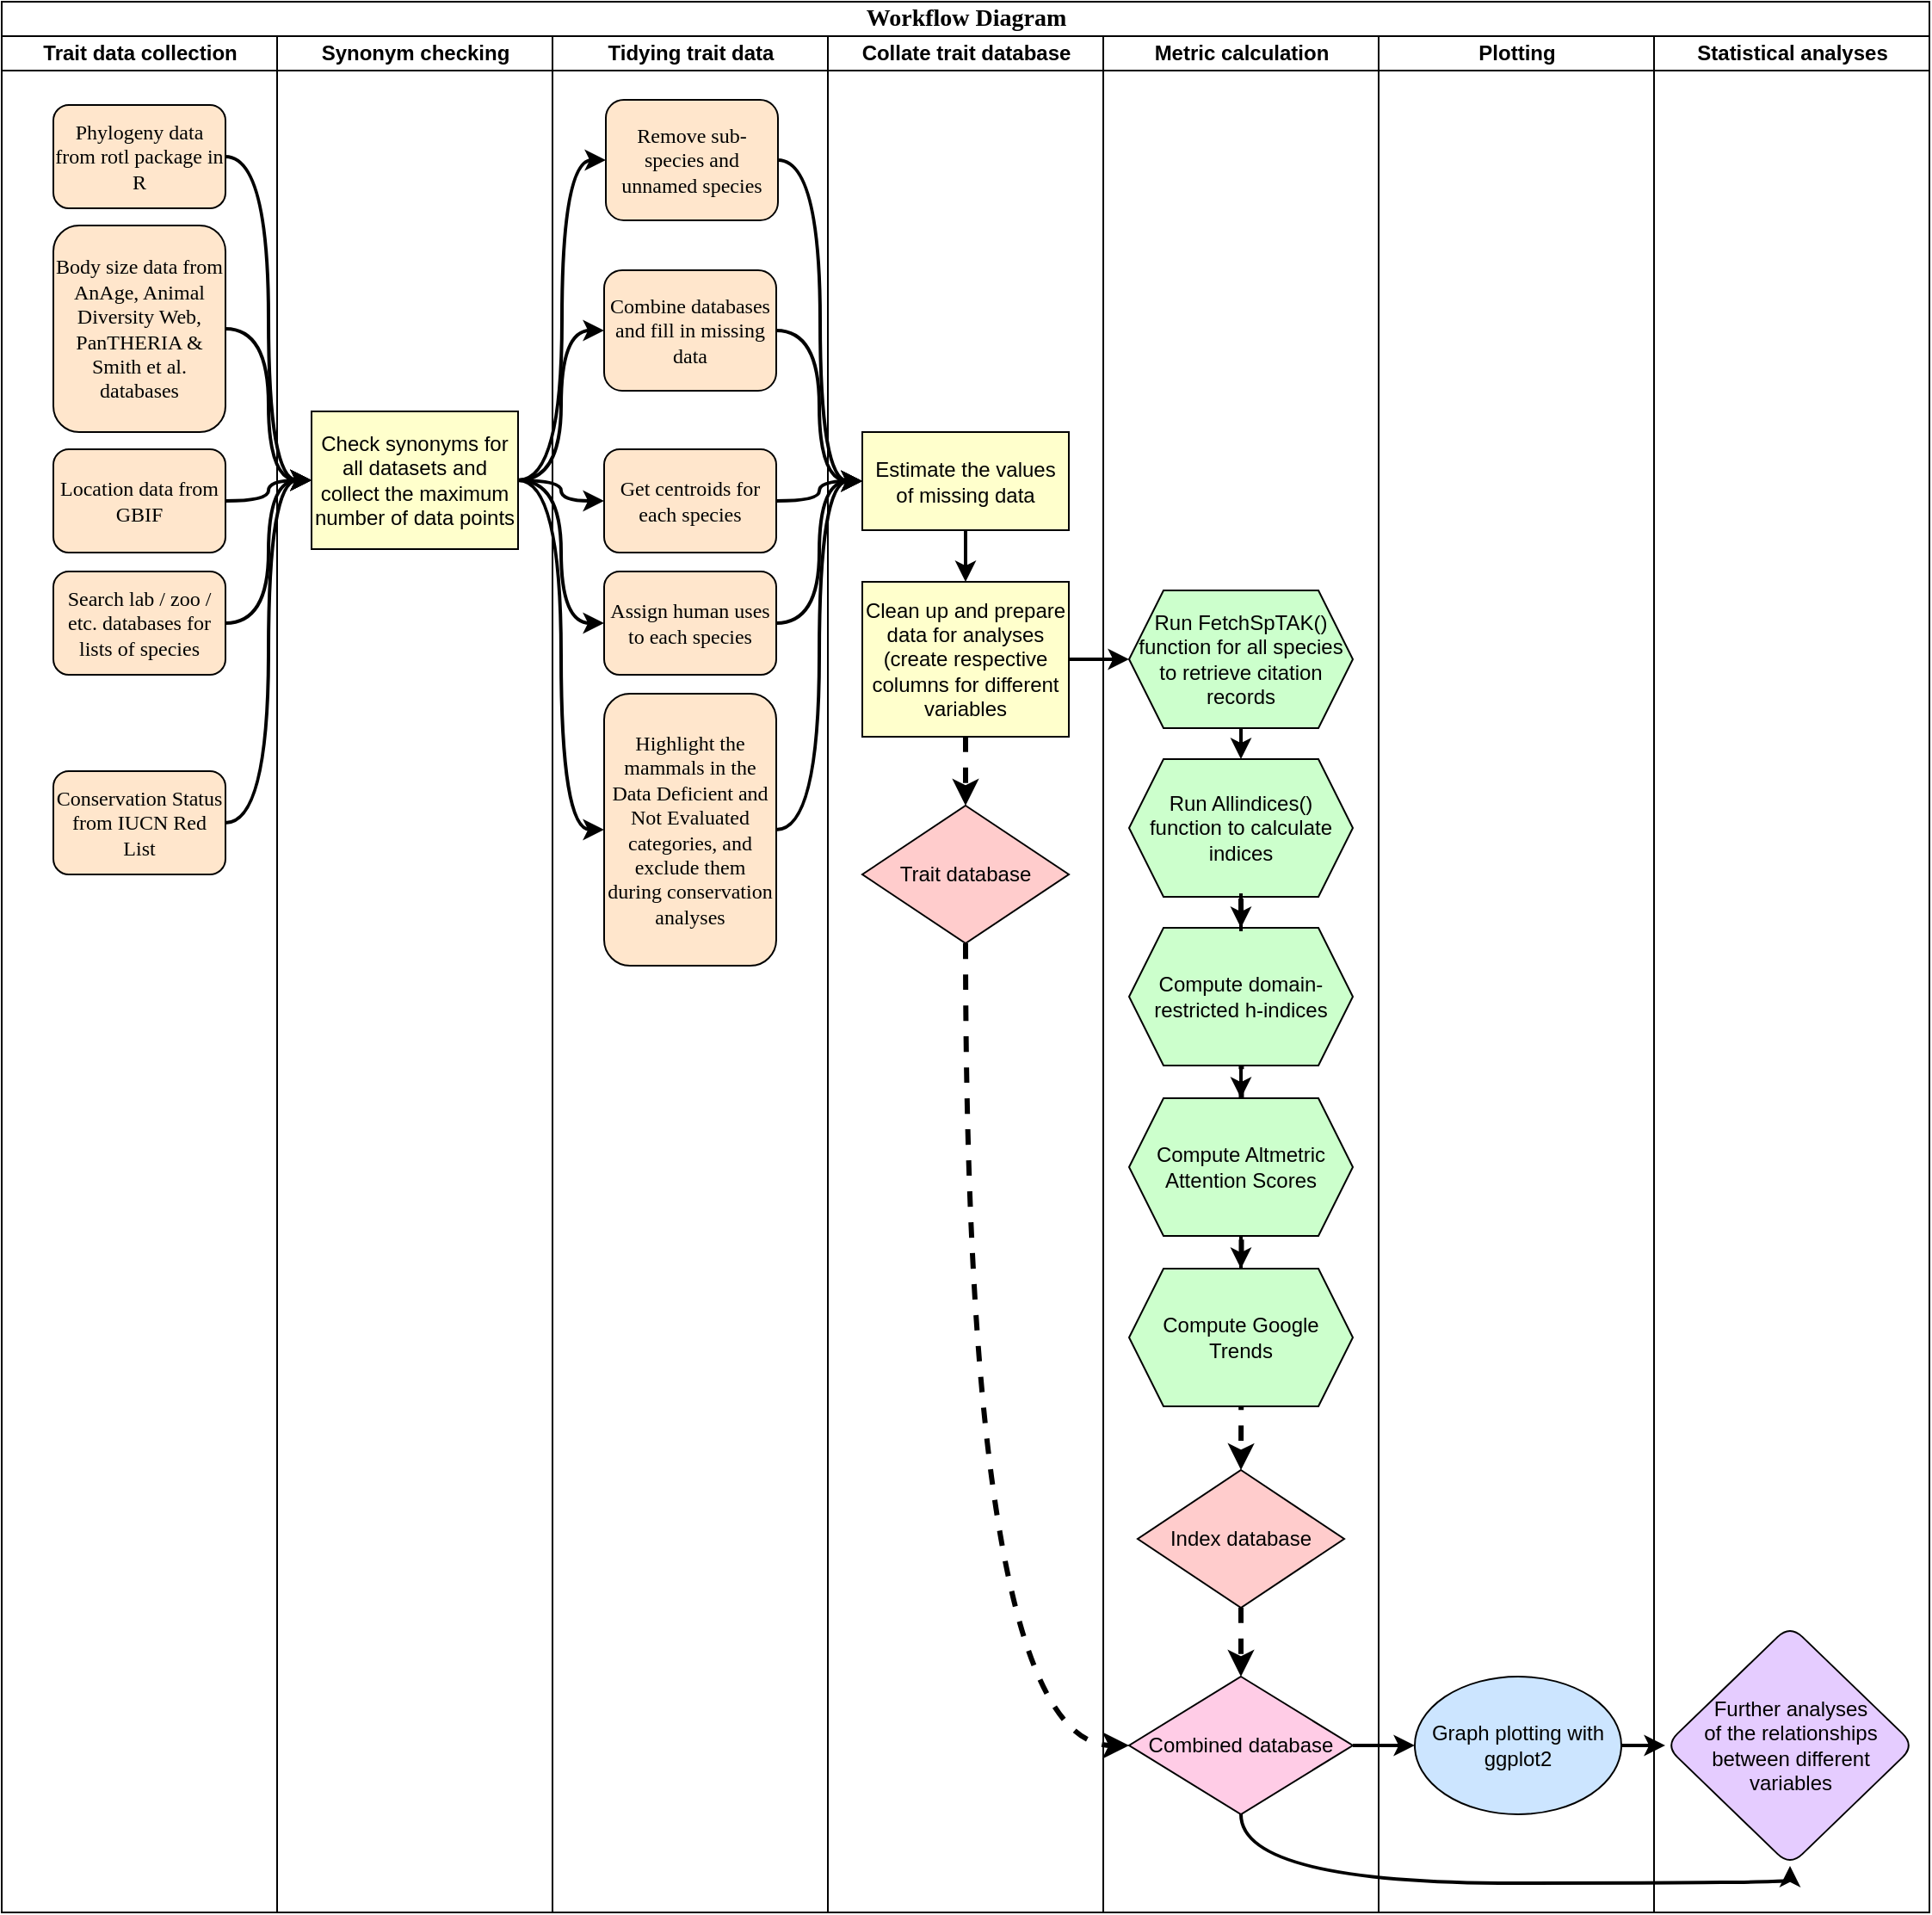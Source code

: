 <mxfile version="14.4.8" type="device" pages="2"><diagram name="Proposal" id="74e2e168-ea6b-b213-b513-2b3c1d86103e"><mxGraphModel dx="1038" dy="580" grid="1" gridSize="10" guides="1" tooltips="1" connect="1" arrows="1" fold="1" page="1" pageScale="1" pageWidth="1100" pageHeight="850" background="#ffffff" math="0" shadow="0"><root><mxCell id="0"/><mxCell id="1" parent="0"/><mxCell id="77e6c97f196da883-1" value="&lt;font style=&quot;font-size: 14px&quot;&gt;Workflow Diagram&lt;/font&gt;" style="swimlane;html=1;childLayout=stackLayout;startSize=20;rounded=0;shadow=0;labelBackgroundColor=none;strokeWidth=1;fontFamily=Verdana;fontSize=8;align=center;" parent="1" vertex="1"><mxGeometry x="70" y="40" width="1120" height="1110" as="geometry"><mxRectangle x="70" y="40" width="180" height="20" as="alternateBounds"/></mxGeometry></mxCell><mxCell id="77e6c97f196da883-2" value="Trait data collection" style="swimlane;html=1;startSize=20;" parent="77e6c97f196da883-1" vertex="1"><mxGeometry y="20" width="160" height="1090" as="geometry"/></mxCell><mxCell id="77e6c97f196da883-8" value="&lt;font style=&quot;font-size: 12px&quot;&gt;Phylogeny data from rotl package in R&lt;/font&gt;" style="rounded=1;whiteSpace=wrap;html=1;shadow=0;labelBackgroundColor=none;strokeWidth=1;fontFamily=Verdana;fontSize=8;align=center;fillColor=#FFE6CC;" parent="77e6c97f196da883-2" vertex="1"><mxGeometry x="30" y="40" width="100" height="60" as="geometry"/></mxCell><mxCell id="77e6c97f196da883-9" value="&lt;font style=&quot;font-size: 12px&quot;&gt;Body size data from AnAge, Animal Diversity Web, PanTHERIA &amp;amp; Smith et al. databases&lt;/font&gt;" style="rounded=1;whiteSpace=wrap;html=1;shadow=0;labelBackgroundColor=none;strokeWidth=1;fontFamily=Verdana;fontSize=8;align=center;fillColor=#FFE6CC;" parent="77e6c97f196da883-2" vertex="1"><mxGeometry x="30" y="110" width="100" height="120" as="geometry"/></mxCell><mxCell id="77e6c97f196da883-10" value="&lt;font style=&quot;font-size: 12px&quot;&gt;Location data from GBIF&lt;/font&gt;" style="rounded=1;whiteSpace=wrap;html=1;shadow=0;labelBackgroundColor=none;strokeWidth=1;fontFamily=Verdana;fontSize=8;align=center;fillColor=#FFE6CC;" parent="77e6c97f196da883-2" vertex="1"><mxGeometry x="30" y="240" width="100" height="60" as="geometry"/></mxCell><mxCell id="XKUxORRQM8vKHSbiPtRv-2" value="&lt;font style=&quot;font-size: 12px&quot;&gt;Search lab / zoo / etc. databases for lists of species&lt;/font&gt;" style="rounded=1;whiteSpace=wrap;html=1;shadow=0;labelBackgroundColor=none;strokeWidth=1;fontFamily=Verdana;fontSize=8;align=center;fillColor=#FFE6CC;" parent="77e6c97f196da883-2" vertex="1"><mxGeometry x="30" y="311" width="100" height="60" as="geometry"/></mxCell><mxCell id="zce8bWW3A0C7NBCEl_yC-1" value="&lt;span style=&quot;font-size: 12px&quot;&gt;Conservation Status from IUCN Red List&lt;/span&gt;" style="rounded=1;whiteSpace=wrap;html=1;shadow=0;labelBackgroundColor=none;strokeWidth=1;fontFamily=Verdana;fontSize=8;align=center;fillColor=#FFE6CC;" parent="77e6c97f196da883-2" vertex="1"><mxGeometry x="30" y="427" width="100" height="60" as="geometry"/></mxCell><mxCell id="lmaGeAKRNaaqFspGX6gg-12" value="" style="edgeStyle=orthogonalEdgeStyle;rounded=0;orthogonalLoop=1;jettySize=auto;html=1;strokeWidth=2;entryX=0;entryY=0.5;entryDx=0;entryDy=0;curved=1;" parent="77e6c97f196da883-1" source="77e6c97f196da883-8" target="XKUxORRQM8vKHSbiPtRv-25" edge="1"><mxGeometry relative="1" as="geometry"><mxPoint x="210" y="90" as="targetPoint"/></mxGeometry></mxCell><mxCell id="lmaGeAKRNaaqFspGX6gg-14" value="" style="edgeStyle=orthogonalEdgeStyle;curved=1;rounded=0;orthogonalLoop=1;jettySize=auto;html=1;strokeWidth=2;entryX=0;entryY=0.5;entryDx=0;entryDy=0;" parent="77e6c97f196da883-1" source="77e6c97f196da883-9" target="XKUxORRQM8vKHSbiPtRv-25" edge="1"><mxGeometry relative="1" as="geometry"><mxPoint x="210" y="190" as="targetPoint"/></mxGeometry></mxCell><mxCell id="77e6c97f196da883-3" value="Synonym checking" style="swimlane;html=1;startSize=20;" parent="77e6c97f196da883-1" vertex="1"><mxGeometry x="160" y="20" width="160" height="1090" as="geometry"/></mxCell><mxCell id="XKUxORRQM8vKHSbiPtRv-25" value="Check synonyms for all datasets and collect the maximum number of data points" style="rounded=0;whiteSpace=wrap;html=1;fillColor=#FFFFCC;" parent="77e6c97f196da883-3" vertex="1"><mxGeometry x="20" y="218" width="120" height="80" as="geometry"/></mxCell><mxCell id="lmaGeAKRNaaqFspGX6gg-16" value="" style="edgeStyle=orthogonalEdgeStyle;curved=1;rounded=0;orthogonalLoop=1;jettySize=auto;html=1;strokeWidth=2;entryX=0;entryY=0.5;entryDx=0;entryDy=0;" parent="77e6c97f196da883-1" source="77e6c97f196da883-10" target="XKUxORRQM8vKHSbiPtRv-25" edge="1"><mxGeometry relative="1" as="geometry"><mxPoint x="210" y="290" as="targetPoint"/></mxGeometry></mxCell><mxCell id="lmaGeAKRNaaqFspGX6gg-18" value="" style="edgeStyle=orthogonalEdgeStyle;curved=1;rounded=0;orthogonalLoop=1;jettySize=auto;html=1;strokeWidth=2;entryX=0;entryY=0.5;entryDx=0;entryDy=0;" parent="77e6c97f196da883-1" source="XKUxORRQM8vKHSbiPtRv-2" target="XKUxORRQM8vKHSbiPtRv-25" edge="1"><mxGeometry relative="1" as="geometry"><mxPoint x="210" y="361" as="targetPoint"/></mxGeometry></mxCell><mxCell id="zce8bWW3A0C7NBCEl_yC-3" value="" style="edgeStyle=orthogonalEdgeStyle;rounded=0;orthogonalLoop=1;jettySize=auto;html=1;curved=1;strokeWidth=2;entryX=0;entryY=0.5;entryDx=0;entryDy=0;" parent="77e6c97f196da883-1" source="zce8bWW3A0C7NBCEl_yC-1" target="XKUxORRQM8vKHSbiPtRv-25" edge="1"><mxGeometry relative="1" as="geometry"><mxPoint x="210" y="433" as="targetPoint"/></mxGeometry></mxCell><mxCell id="77e6c97f196da883-7" value="Statistical analyses" style="swimlane;html=1;startSize=20;" parent="1" vertex="1"><mxGeometry x="1030" y="60" width="160" height="1090" as="geometry"/></mxCell><mxCell id="XKUxORRQM8vKHSbiPtRv-65" value="&lt;span&gt;Further analyses&lt;/span&gt;&lt;br&gt;&lt;span&gt;of the relationships&lt;/span&gt;&lt;br&gt;&lt;span&gt;between different variables&lt;/span&gt;" style="rhombus;whiteSpace=wrap;html=1;fillColor=#E5CCFF;rounded=1;" parent="77e6c97f196da883-7" vertex="1"><mxGeometry x="6.5" y="923" width="145" height="140" as="geometry"/></mxCell><mxCell id="77e6c97f196da883-6" value="Plotting" style="swimlane;html=1;startSize=20;" parent="1" vertex="1"><mxGeometry x="870" y="60" width="160" height="1090" as="geometry"/></mxCell><mxCell id="XKUxORRQM8vKHSbiPtRv-56" value="Graph plotting with ggplot2" style="ellipse;whiteSpace=wrap;html=1;fillColor=#CCE5FF;" parent="77e6c97f196da883-6" vertex="1"><mxGeometry x="21" y="953" width="120" height="80" as="geometry"/></mxCell><mxCell id="77e6c97f196da883-5" value="Metric calculation" style="swimlane;html=1;startSize=20;" parent="1" vertex="1"><mxGeometry x="710" y="60" width="160" height="1090" as="geometry"/></mxCell><mxCell id="XKUxORRQM8vKHSbiPtRv-49" value="" style="edgeStyle=orthogonalEdgeStyle;curved=1;rounded=0;orthogonalLoop=1;jettySize=auto;html=1;strokeWidth=2;" parent="77e6c97f196da883-5" source="XKUxORRQM8vKHSbiPtRv-44" target="XKUxORRQM8vKHSbiPtRv-48" edge="1"><mxGeometry relative="1" as="geometry"/></mxCell><mxCell id="XKUxORRQM8vKHSbiPtRv-51" value="" style="edgeStyle=orthogonalEdgeStyle;curved=1;rounded=0;orthogonalLoop=1;jettySize=auto;html=1;entryX=0.5;entryY=0;entryDx=0;entryDy=0;labelBorderColor=none;dashed=1;strokeWidth=3;" parent="77e6c97f196da883-5" target="XKUxORRQM8vKHSbiPtRv-50" edge="1"><mxGeometry relative="1" as="geometry"><mxPoint x="80" y="501" as="sourcePoint"/><mxPoint x="-310" y="521" as="targetPoint"/></mxGeometry></mxCell><mxCell id="XKUxORRQM8vKHSbiPtRv-44" value="Run FetchSpTAK()&lt;br&gt;function for all species to retrieve citation&lt;br&gt;records" style="shape=hexagon;perimeter=hexagonPerimeter2;whiteSpace=wrap;html=1;fixedSize=1;rounded=0;fillColor=#CCFFCC;sketch=0;shadow=0;" parent="77e6c97f196da883-5" vertex="1"><mxGeometry x="15" y="322" width="130" height="80" as="geometry"/></mxCell><mxCell id="XKUxORRQM8vKHSbiPtRv-48" value="Run Allindices() function to calculate indices" style="shape=hexagon;perimeter=hexagonPerimeter2;whiteSpace=wrap;html=1;fixedSize=1;rounded=0;fillColor=#CCFFCC;" parent="77e6c97f196da883-5" vertex="1"><mxGeometry x="15" y="420" width="130" height="80" as="geometry"/></mxCell><mxCell id="XKUxORRQM8vKHSbiPtRv-53" value="" style="edgeStyle=orthogonalEdgeStyle;curved=1;rounded=0;orthogonalLoop=1;jettySize=auto;html=1;strokeWidth=3;dashed=1;" parent="77e6c97f196da883-5" source="XKUxORRQM8vKHSbiPtRv-50" target="XKUxORRQM8vKHSbiPtRv-52" edge="1"><mxGeometry relative="1" as="geometry"/></mxCell><mxCell id="XKUxORRQM8vKHSbiPtRv-52" value="Combined database" style="rhombus;whiteSpace=wrap;html=1;fillColor=#FFCCE6;" parent="77e6c97f196da883-5" vertex="1"><mxGeometry x="15" y="953" width="130" height="80" as="geometry"/></mxCell><mxCell id="XKUxORRQM8vKHSbiPtRv-50" value="Index database" style="rhombus;whiteSpace=wrap;html=1;fillColor=#FFCCCC;" parent="77e6c97f196da883-5" vertex="1"><mxGeometry x="20" y="833" width="120" height="80" as="geometry"/></mxCell><mxCell id="77e6c97f196da883-4" value="Collate trait database" style="swimlane;html=1;startSize=20;horizontal=1;" parent="1" vertex="1"><mxGeometry x="550" y="60" width="160" height="1090" as="geometry"/></mxCell><mxCell id="XKUxORRQM8vKHSbiPtRv-26" value="Estimate the values of missing data" style="rounded=0;whiteSpace=wrap;html=1;fillColor=#FFFFCC;" parent="77e6c97f196da883-4" vertex="1"><mxGeometry x="20" y="230" width="120" height="57" as="geometry"/></mxCell><mxCell id="XKUxORRQM8vKHSbiPtRv-27" value="Clean up and prepare data for analyses (create respective columns for different variables" style="rounded=0;whiteSpace=wrap;html=1;fillColor=#FFFFCC;" parent="77e6c97f196da883-4" vertex="1"><mxGeometry x="20" y="317" width="120" height="90" as="geometry"/></mxCell><mxCell id="XKUxORRQM8vKHSbiPtRv-40" value="" style="edgeStyle=orthogonalEdgeStyle;curved=1;rounded=0;orthogonalLoop=1;jettySize=auto;html=1;entryX=0.5;entryY=0;entryDx=0;entryDy=0;strokeWidth=2;" parent="77e6c97f196da883-4" source="XKUxORRQM8vKHSbiPtRv-26" target="XKUxORRQM8vKHSbiPtRv-27" edge="1"><mxGeometry relative="1" as="geometry"><mxPoint x="80" y="377" as="targetPoint"/></mxGeometry></mxCell><mxCell id="XKUxORRQM8vKHSbiPtRv-42" value="" style="edgeStyle=orthogonalEdgeStyle;curved=1;rounded=0;orthogonalLoop=1;jettySize=auto;html=1;entryX=0.5;entryY=0;entryDx=0;entryDy=0;labelBorderColor=none;dashed=1;strokeWidth=3;" parent="77e6c97f196da883-4" source="XKUxORRQM8vKHSbiPtRv-27" target="XKUxORRQM8vKHSbiPtRv-24" edge="1"><mxGeometry relative="1" as="geometry"><mxPoint x="80" y="487" as="targetPoint"/></mxGeometry></mxCell><mxCell id="XKUxORRQM8vKHSbiPtRv-24" value="Trait database" style="rhombus;whiteSpace=wrap;html=1;fillColor=#FFCCCC;" parent="77e6c97f196da883-4" vertex="1"><mxGeometry x="20" y="447" width="120" height="80" as="geometry"/></mxCell><mxCell id="lmaGeAKRNaaqFspGX6gg-1" value="Tidying trait data" style="swimlane;html=1;startSize=20;" parent="1" vertex="1"><mxGeometry x="390" y="60" width="160" height="1090" as="geometry"/></mxCell><mxCell id="XKUxORRQM8vKHSbiPtRv-66" value="" style="edgeStyle=orthogonalEdgeStyle;curved=1;rounded=0;orthogonalLoop=1;jettySize=auto;html=1;strokeWidth=2;entryX=0;entryY=0.5;entryDx=0;entryDy=0;" parent="1" source="XKUxORRQM8vKHSbiPtRv-56" target="XKUxORRQM8vKHSbiPtRv-65" edge="1"><mxGeometry relative="1" as="geometry"><mxPoint x="933" y="1223" as="targetPoint"/></mxGeometry></mxCell><mxCell id="XKUxORRQM8vKHSbiPtRv-68" value="" style="edgeStyle=orthogonalEdgeStyle;curved=1;rounded=0;orthogonalLoop=1;jettySize=auto;html=1;strokeWidth=2;entryX=0.5;entryY=1;entryDx=0;entryDy=0;exitX=0.5;exitY=1;exitDx=0;exitDy=0;" parent="1" source="XKUxORRQM8vKHSbiPtRv-52" target="XKUxORRQM8vKHSbiPtRv-65" edge="1"><mxGeometry relative="1" as="geometry"><mxPoint x="940" y="1213" as="targetPoint"/><Array as="points"><mxPoint x="790" y="1133"/><mxPoint x="1109" y="1133"/></Array></mxGeometry></mxCell><mxCell id="XKUxORRQM8vKHSbiPtRv-57" value="" style="edgeStyle=orthogonalEdgeStyle;curved=1;rounded=0;orthogonalLoop=1;jettySize=auto;html=1;strokeWidth=2;" parent="1" source="XKUxORRQM8vKHSbiPtRv-52" target="XKUxORRQM8vKHSbiPtRv-56" edge="1"><mxGeometry relative="1" as="geometry"/></mxCell><mxCell id="XKUxORRQM8vKHSbiPtRv-45" value="" style="edgeStyle=orthogonalEdgeStyle;curved=1;rounded=0;orthogonalLoop=1;jettySize=auto;html=1;strokeWidth=2;" parent="1" source="XKUxORRQM8vKHSbiPtRv-27" target="XKUxORRQM8vKHSbiPtRv-44" edge="1"><mxGeometry relative="1" as="geometry"/></mxCell><mxCell id="XKUxORRQM8vKHSbiPtRv-55" value="" style="edgeStyle=orthogonalEdgeStyle;curved=1;rounded=0;orthogonalLoop=1;jettySize=auto;html=1;dashed=1;strokeWidth=3;entryX=0;entryY=0.5;entryDx=0;entryDy=0;exitX=0.5;exitY=1;exitDx=0;exitDy=0;" parent="1" source="XKUxORRQM8vKHSbiPtRv-24" target="XKUxORRQM8vKHSbiPtRv-52" edge="1"><mxGeometry relative="1" as="geometry"><mxPoint x="470" y="781" as="targetPoint"/><Array as="points"><mxPoint x="630" y="1053"/></Array></mxGeometry></mxCell><mxCell id="lmaGeAKRNaaqFspGX6gg-25" value="" style="edgeStyle=orthogonalEdgeStyle;curved=1;rounded=0;orthogonalLoop=1;jettySize=auto;html=1;strokeWidth=2;entryX=0;entryY=0.5;entryDx=0;entryDy=0;" parent="1" source="lmaGeAKRNaaqFspGX6gg-7" target="XKUxORRQM8vKHSbiPtRv-26" edge="1"><mxGeometry relative="1" as="geometry"><mxPoint x="601" y="132" as="targetPoint"/></mxGeometry></mxCell><mxCell id="lmaGeAKRNaaqFspGX6gg-7" value="&lt;font style=&quot;font-size: 12px&quot;&gt;Remove sub-species and unnamed species&lt;/font&gt;" style="rounded=1;whiteSpace=wrap;html=1;shadow=0;labelBackgroundColor=none;strokeWidth=1;fontFamily=Verdana;fontSize=8;align=center;fillColor=#FFE6CC;" parent="1" vertex="1"><mxGeometry x="421" y="97" width="100" height="70" as="geometry"/></mxCell><mxCell id="lmaGeAKRNaaqFspGX6gg-29" value="" style="edgeStyle=orthogonalEdgeStyle;curved=1;rounded=0;orthogonalLoop=1;jettySize=auto;html=1;strokeWidth=2;entryX=0;entryY=0.5;entryDx=0;entryDy=0;" parent="1" source="lmaGeAKRNaaqFspGX6gg-8" target="XKUxORRQM8vKHSbiPtRv-26" edge="1"><mxGeometry relative="1" as="geometry"><mxPoint x="600" y="330" as="targetPoint"/></mxGeometry></mxCell><mxCell id="lmaGeAKRNaaqFspGX6gg-8" value="&lt;font style=&quot;font-size: 12px&quot;&gt;Get centroids for each species&lt;/font&gt;" style="rounded=1;whiteSpace=wrap;html=1;shadow=0;labelBackgroundColor=none;strokeWidth=1;fontFamily=Verdana;fontSize=8;align=center;fillColor=#FFE6CC;" parent="1" vertex="1"><mxGeometry x="420" y="300" width="100" height="60" as="geometry"/></mxCell><mxCell id="lmaGeAKRNaaqFspGX6gg-31" value="" style="edgeStyle=orthogonalEdgeStyle;curved=1;rounded=0;orthogonalLoop=1;jettySize=auto;html=1;strokeWidth=2;entryX=0;entryY=0.5;entryDx=0;entryDy=0;" parent="1" source="lmaGeAKRNaaqFspGX6gg-9" target="XKUxORRQM8vKHSbiPtRv-26" edge="1"><mxGeometry relative="1" as="geometry"><mxPoint x="600" y="401" as="targetPoint"/></mxGeometry></mxCell><mxCell id="lmaGeAKRNaaqFspGX6gg-9" value="&lt;span style=&quot;font-size: 12px&quot;&gt;Assign human uses to each species&lt;/span&gt;" style="rounded=1;whiteSpace=wrap;html=1;shadow=0;labelBackgroundColor=none;strokeWidth=1;fontFamily=Verdana;fontSize=8;align=center;fillColor=#FFE6CC;" parent="1" vertex="1"><mxGeometry x="420" y="371" width="100" height="60" as="geometry"/></mxCell><mxCell id="lmaGeAKRNaaqFspGX6gg-27" value="" style="edgeStyle=orthogonalEdgeStyle;curved=1;rounded=0;orthogonalLoop=1;jettySize=auto;html=1;strokeWidth=2;entryX=0;entryY=0.5;entryDx=0;entryDy=0;" parent="1" source="lmaGeAKRNaaqFspGX6gg-10" target="XKUxORRQM8vKHSbiPtRv-26" edge="1"><mxGeometry relative="1" as="geometry"><mxPoint x="600" y="231" as="targetPoint"/></mxGeometry></mxCell><mxCell id="lmaGeAKRNaaqFspGX6gg-10" value="&lt;font style=&quot;font-size: 12px&quot;&gt;Combine databases and fill in missing data&lt;/font&gt;" style="rounded=1;whiteSpace=wrap;html=1;shadow=0;labelBackgroundColor=none;strokeWidth=1;fontFamily=Verdana;fontSize=8;align=center;fillColor=#FFE6CC;" parent="1" vertex="1"><mxGeometry x="420" y="196" width="100" height="70" as="geometry"/></mxCell><mxCell id="lmaGeAKRNaaqFspGX6gg-19" value="" style="edgeStyle=orthogonalEdgeStyle;curved=1;rounded=0;orthogonalLoop=1;jettySize=auto;html=1;strokeWidth=2;entryX=0;entryY=0.5;entryDx=0;entryDy=0;" parent="1" source="XKUxORRQM8vKHSbiPtRv-25" target="lmaGeAKRNaaqFspGX6gg-10" edge="1"><mxGeometry relative="1" as="geometry"/></mxCell><mxCell id="lmaGeAKRNaaqFspGX6gg-20" value="" style="edgeStyle=orthogonalEdgeStyle;curved=1;rounded=0;orthogonalLoop=1;jettySize=auto;html=1;strokeWidth=2;entryX=0;entryY=0.5;entryDx=0;entryDy=0;" parent="1" source="XKUxORRQM8vKHSbiPtRv-25" target="lmaGeAKRNaaqFspGX6gg-7" edge="1"><mxGeometry relative="1" as="geometry"/></mxCell><mxCell id="lmaGeAKRNaaqFspGX6gg-21" value="" style="edgeStyle=orthogonalEdgeStyle;curved=1;rounded=0;orthogonalLoop=1;jettySize=auto;html=1;strokeWidth=2;entryX=0;entryY=0.5;entryDx=0;entryDy=0;" parent="1" source="XKUxORRQM8vKHSbiPtRv-25" target="lmaGeAKRNaaqFspGX6gg-9" edge="1"><mxGeometry relative="1" as="geometry"/></mxCell><mxCell id="lmaGeAKRNaaqFspGX6gg-22" value="" style="edgeStyle=orthogonalEdgeStyle;curved=1;rounded=0;orthogonalLoop=1;jettySize=auto;html=1;strokeWidth=2;entryX=0;entryY=0.5;entryDx=0;entryDy=0;exitX=1;exitY=0.5;exitDx=0;exitDy=0;" parent="1" source="XKUxORRQM8vKHSbiPtRv-25" target="lmaGeAKRNaaqFspGX6gg-8" edge="1"><mxGeometry relative="1" as="geometry"><mxPoint x="380" y="270" as="sourcePoint"/><mxPoint x="430" y="411" as="targetPoint"/></mxGeometry></mxCell><mxCell id="zce8bWW3A0C7NBCEl_yC-7" value="" style="edgeStyle=orthogonalEdgeStyle;curved=1;rounded=0;orthogonalLoop=1;jettySize=auto;html=1;strokeWidth=2;entryX=0;entryY=0.5;entryDx=0;entryDy=0;" parent="1" source="zce8bWW3A0C7NBCEl_yC-4" target="XKUxORRQM8vKHSbiPtRv-26" edge="1"><mxGeometry relative="1" as="geometry"><mxPoint x="600" y="472" as="targetPoint"/></mxGeometry></mxCell><mxCell id="zce8bWW3A0C7NBCEl_yC-4" value="&lt;span style=&quot;font-size: 12px&quot;&gt;Highlight the mammals in the Data Deficient and Not Evaluated categories, and exclude them during conservation analyses&lt;/span&gt;" style="rounded=1;whiteSpace=wrap;html=1;shadow=0;labelBackgroundColor=none;strokeWidth=1;fontFamily=Verdana;fontSize=8;align=center;fillColor=#FFE6CC;" parent="1" vertex="1"><mxGeometry x="420" y="442" width="100" height="158" as="geometry"/></mxCell><mxCell id="zce8bWW3A0C7NBCEl_yC-5" value="" style="edgeStyle=orthogonalEdgeStyle;curved=1;rounded=0;orthogonalLoop=1;jettySize=auto;html=1;strokeWidth=2;entryX=0;entryY=0.5;entryDx=0;entryDy=0;" parent="1" source="XKUxORRQM8vKHSbiPtRv-25" target="zce8bWW3A0C7NBCEl_yC-4" edge="1"><mxGeometry relative="1" as="geometry"/></mxCell><mxCell id="VcMWlWVLaqQxSKSu1jCL-4" value="" style="edgeStyle=orthogonalEdgeStyle;rounded=0;orthogonalLoop=1;jettySize=auto;html=1;strokeWidth=2;" parent="1" source="VcMWlWVLaqQxSKSu1jCL-1" target="VcMWlWVLaqQxSKSu1jCL-3" edge="1"><mxGeometry relative="1" as="geometry"/></mxCell><mxCell id="VcMWlWVLaqQxSKSu1jCL-1" value="Compute domain-restricted h-indices" style="shape=hexagon;perimeter=hexagonPerimeter2;whiteSpace=wrap;html=1;fixedSize=1;rounded=0;fillColor=#CCFFCC;" parent="1" vertex="1"><mxGeometry x="725" y="578" width="130" height="80" as="geometry"/></mxCell><mxCell id="VcMWlWVLaqQxSKSu1jCL-2" value="" style="edgeStyle=orthogonalEdgeStyle;rounded=0;orthogonalLoop=1;jettySize=auto;html=1;strokeWidth=2;" parent="1" source="XKUxORRQM8vKHSbiPtRv-48" target="VcMWlWVLaqQxSKSu1jCL-1" edge="1"><mxGeometry relative="1" as="geometry"/></mxCell><mxCell id="VcMWlWVLaqQxSKSu1jCL-6" value="" style="edgeStyle=orthogonalEdgeStyle;rounded=0;orthogonalLoop=1;jettySize=auto;html=1;strokeWidth=2;" parent="1" source="VcMWlWVLaqQxSKSu1jCL-3" target="VcMWlWVLaqQxSKSu1jCL-5" edge="1"><mxGeometry relative="1" as="geometry"/></mxCell><mxCell id="VcMWlWVLaqQxSKSu1jCL-3" value="Compute Altmetric Attention Scores" style="shape=hexagon;perimeter=hexagonPerimeter2;whiteSpace=wrap;html=1;fixedSize=1;rounded=0;fillColor=#CCFFCC;" parent="1" vertex="1"><mxGeometry x="725" y="677" width="130" height="80" as="geometry"/></mxCell><mxCell id="VcMWlWVLaqQxSKSu1jCL-5" value="Compute Google Trends" style="shape=hexagon;perimeter=hexagonPerimeter2;whiteSpace=wrap;html=1;fixedSize=1;rounded=0;fillColor=#CCFFCC;" parent="1" vertex="1"><mxGeometry x="725" y="776" width="130" height="80" as="geometry"/></mxCell></root></mxGraphModel></diagram><diagram id="BoZHCtVXp0qFbwM_2r1j" name="Thesis"><mxGraphModel dx="1038" dy="580" grid="1" gridSize="10" guides="1" tooltips="1" connect="1" arrows="1" fold="1" page="1" pageScale="1" pageWidth="850" pageHeight="1100" math="0" shadow="0"><root><mxCell id="vO-Z834Xl4-3otmvAj2U-0"/><mxCell id="vO-Z834Xl4-3otmvAj2U-1" parent="vO-Z834Xl4-3otmvAj2U-0"/><mxCell id="UFkS1khDnxlgjWGtvR6N-0" value="&lt;font style=&quot;font-size: 14px&quot;&gt;Workflow Diagram&lt;/font&gt;" style="swimlane;html=1;childLayout=stackLayout;startSize=20;rounded=0;shadow=0;labelBackgroundColor=none;strokeWidth=1;fontFamily=Verdana;fontSize=8;align=center;" vertex="1" parent="vO-Z834Xl4-3otmvAj2U-1"><mxGeometry x="70" y="40" width="1120" height="1110" as="geometry"><mxRectangle x="70" y="40" width="180" height="20" as="alternateBounds"/></mxGeometry></mxCell><mxCell id="UFkS1khDnxlgjWGtvR6N-1" value="Trait data collection" style="swimlane;html=1;startSize=20;" vertex="1" parent="UFkS1khDnxlgjWGtvR6N-0"><mxGeometry y="20" width="160" height="1090" as="geometry"/></mxCell><mxCell id="UFkS1khDnxlgjWGtvR6N-2" value="&lt;font style=&quot;font-size: 12px&quot;&gt;Phylogeny data from rotl package in R&lt;/font&gt;" style="rounded=1;whiteSpace=wrap;html=1;shadow=0;labelBackgroundColor=none;strokeWidth=1;fontFamily=Verdana;fontSize=8;align=center;fillColor=#FFE6CC;" vertex="1" parent="UFkS1khDnxlgjWGtvR6N-1"><mxGeometry x="30" y="40" width="100" height="60" as="geometry"/></mxCell><mxCell id="UFkS1khDnxlgjWGtvR6N-3" value="&lt;font style=&quot;font-size: 12px&quot;&gt;Body size data from Elton Traits 1.0 database&lt;/font&gt;" style="rounded=1;whiteSpace=wrap;html=1;shadow=0;labelBackgroundColor=none;strokeWidth=1;fontFamily=Verdana;fontSize=8;align=center;fillColor=#FFE6CC;" vertex="1" parent="UFkS1khDnxlgjWGtvR6N-1"><mxGeometry x="30" y="110" width="100" height="70" as="geometry"/></mxCell><mxCell id="UFkS1khDnxlgjWGtvR6N-4" value="&lt;font style=&quot;font-size: 12px&quot;&gt;Location data from GBIF&lt;/font&gt;" style="rounded=1;whiteSpace=wrap;html=1;shadow=0;labelBackgroundColor=none;strokeWidth=1;fontFamily=Verdana;fontSize=8;align=center;fillColor=#FFE6CC;" vertex="1" parent="UFkS1khDnxlgjWGtvR6N-1"><mxGeometry x="30" y="240" width="100" height="60" as="geometry"/></mxCell><mxCell id="UFkS1khDnxlgjWGtvR6N-5" value="&lt;font style=&quot;font-size: 12px&quot;&gt;Search lab / zoo / etc. databases for lists of species&lt;/font&gt;" style="rounded=1;whiteSpace=wrap;html=1;shadow=0;labelBackgroundColor=none;strokeWidth=1;fontFamily=Verdana;fontSize=8;align=center;fillColor=#FFE6CC;" vertex="1" parent="UFkS1khDnxlgjWGtvR6N-1"><mxGeometry x="30" y="311" width="100" height="60" as="geometry"/></mxCell><mxCell id="UFkS1khDnxlgjWGtvR6N-6" value="&lt;span style=&quot;font-size: 12px&quot;&gt;Conservation Status from IUCN Red List&lt;/span&gt;" style="rounded=1;whiteSpace=wrap;html=1;shadow=0;labelBackgroundColor=none;strokeWidth=1;fontFamily=Verdana;fontSize=8;align=center;fillColor=#FFE6CC;" vertex="1" parent="UFkS1khDnxlgjWGtvR6N-1"><mxGeometry x="30" y="427" width="100" height="60" as="geometry"/></mxCell><mxCell id="UFkS1khDnxlgjWGtvR6N-9" value="Synonym checking" style="swimlane;html=1;startSize=20;" vertex="1" parent="UFkS1khDnxlgjWGtvR6N-0"><mxGeometry x="160" y="20" width="160" height="1090" as="geometry"/></mxCell><mxCell id="UFkS1khDnxlgjWGtvR6N-14" value="Statistical analyses" style="swimlane;html=1;startSize=20;" vertex="1" parent="vO-Z834Xl4-3otmvAj2U-1"><mxGeometry x="1030" y="60" width="160" height="1090" as="geometry"/></mxCell><mxCell id="UFkS1khDnxlgjWGtvR6N-15" value="&lt;span&gt;Further analyses&lt;/span&gt;&lt;br&gt;&lt;span&gt;of the relationships&lt;/span&gt;&lt;br&gt;&lt;span&gt;between different variables&lt;/span&gt;" style="rhombus;whiteSpace=wrap;html=1;fillColor=#E5CCFF;rounded=1;" vertex="1" parent="UFkS1khDnxlgjWGtvR6N-14"><mxGeometry x="6.5" y="923" width="145" height="140" as="geometry"/></mxCell><mxCell id="UFkS1khDnxlgjWGtvR6N-16" value="Plotting" style="swimlane;html=1;startSize=20;" vertex="1" parent="vO-Z834Xl4-3otmvAj2U-1"><mxGeometry x="870" y="60" width="160" height="1090" as="geometry"/></mxCell><mxCell id="UFkS1khDnxlgjWGtvR6N-17" value="Graph plotting with ggplot2" style="ellipse;whiteSpace=wrap;html=1;fillColor=#CCE5FF;" vertex="1" parent="UFkS1khDnxlgjWGtvR6N-16"><mxGeometry x="21" y="953" width="120" height="80" as="geometry"/></mxCell><mxCell id="UFkS1khDnxlgjWGtvR6N-18" value="Metric calculation" style="swimlane;html=1;startSize=20;" vertex="1" parent="vO-Z834Xl4-3otmvAj2U-1"><mxGeometry x="710" y="60" width="160" height="1090" as="geometry"/></mxCell><mxCell id="UFkS1khDnxlgjWGtvR6N-19" value="" style="edgeStyle=orthogonalEdgeStyle;curved=1;rounded=0;orthogonalLoop=1;jettySize=auto;html=1;strokeWidth=2;" edge="1" parent="UFkS1khDnxlgjWGtvR6N-18" source="UFkS1khDnxlgjWGtvR6N-21" target="UFkS1khDnxlgjWGtvR6N-22"><mxGeometry relative="1" as="geometry"/></mxCell><mxCell id="UFkS1khDnxlgjWGtvR6N-20" value="" style="edgeStyle=orthogonalEdgeStyle;curved=1;rounded=0;orthogonalLoop=1;jettySize=auto;html=1;entryX=0.5;entryY=0;entryDx=0;entryDy=0;labelBorderColor=none;dashed=1;strokeWidth=3;" edge="1" parent="UFkS1khDnxlgjWGtvR6N-18" target="UFkS1khDnxlgjWGtvR6N-25"><mxGeometry relative="1" as="geometry"><mxPoint x="80" y="501" as="sourcePoint"/><mxPoint x="-310" y="521" as="targetPoint"/></mxGeometry></mxCell><mxCell id="UFkS1khDnxlgjWGtvR6N-21" value="Run FetchSpTAK()&lt;br&gt;function for all species to retrieve citation&lt;br&gt;records" style="shape=hexagon;perimeter=hexagonPerimeter2;whiteSpace=wrap;html=1;fixedSize=1;rounded=0;fillColor=#CCFFCC;sketch=0;shadow=0;" vertex="1" parent="UFkS1khDnxlgjWGtvR6N-18"><mxGeometry x="15" y="322" width="130" height="80" as="geometry"/></mxCell><mxCell id="UFkS1khDnxlgjWGtvR6N-22" value="Run Allindices() function to calculate indices" style="shape=hexagon;perimeter=hexagonPerimeter2;whiteSpace=wrap;html=1;fixedSize=1;rounded=0;fillColor=#CCFFCC;" vertex="1" parent="UFkS1khDnxlgjWGtvR6N-18"><mxGeometry x="15" y="420" width="130" height="80" as="geometry"/></mxCell><mxCell id="UFkS1khDnxlgjWGtvR6N-23" value="" style="edgeStyle=orthogonalEdgeStyle;curved=1;rounded=0;orthogonalLoop=1;jettySize=auto;html=1;strokeWidth=3;dashed=1;" edge="1" parent="UFkS1khDnxlgjWGtvR6N-18" source="UFkS1khDnxlgjWGtvR6N-25" target="UFkS1khDnxlgjWGtvR6N-24"><mxGeometry relative="1" as="geometry"/></mxCell><mxCell id="UFkS1khDnxlgjWGtvR6N-24" value="Combined database" style="rhombus;whiteSpace=wrap;html=1;fillColor=#FFCCE6;" vertex="1" parent="UFkS1khDnxlgjWGtvR6N-18"><mxGeometry x="15" y="953" width="130" height="80" as="geometry"/></mxCell><mxCell id="UFkS1khDnxlgjWGtvR6N-25" value="Index database" style="rhombus;whiteSpace=wrap;html=1;fillColor=#FFCCCC;" vertex="1" parent="UFkS1khDnxlgjWGtvR6N-18"><mxGeometry x="20" y="833" width="120" height="80" as="geometry"/></mxCell><mxCell id="UFkS1khDnxlgjWGtvR6N-26" value="Collate trait database" style="swimlane;html=1;startSize=20;horizontal=1;" vertex="1" parent="vO-Z834Xl4-3otmvAj2U-1"><mxGeometry x="550" y="60" width="160" height="1090" as="geometry"/></mxCell><mxCell id="UFkS1khDnxlgjWGtvR6N-27" value="Estimate the values of missing data" style="rounded=0;whiteSpace=wrap;html=1;fillColor=#FFFFCC;" vertex="1" parent="UFkS1khDnxlgjWGtvR6N-26"><mxGeometry x="20" y="230" width="120" height="57" as="geometry"/></mxCell><mxCell id="UFkS1khDnxlgjWGtvR6N-28" value="Clean up and prepare data for analyses (create respective columns for different variables" style="rounded=0;whiteSpace=wrap;html=1;fillColor=#FFFFCC;" vertex="1" parent="UFkS1khDnxlgjWGtvR6N-26"><mxGeometry x="20" y="317" width="120" height="90" as="geometry"/></mxCell><mxCell id="UFkS1khDnxlgjWGtvR6N-29" value="" style="edgeStyle=orthogonalEdgeStyle;curved=1;rounded=0;orthogonalLoop=1;jettySize=auto;html=1;entryX=0.5;entryY=0;entryDx=0;entryDy=0;strokeWidth=2;" edge="1" parent="UFkS1khDnxlgjWGtvR6N-26" source="UFkS1khDnxlgjWGtvR6N-27" target="UFkS1khDnxlgjWGtvR6N-28"><mxGeometry relative="1" as="geometry"><mxPoint x="80" y="377" as="targetPoint"/></mxGeometry></mxCell><mxCell id="UFkS1khDnxlgjWGtvR6N-30" value="" style="edgeStyle=orthogonalEdgeStyle;curved=1;rounded=0;orthogonalLoop=1;jettySize=auto;html=1;entryX=0.5;entryY=0;entryDx=0;entryDy=0;labelBorderColor=none;dashed=1;strokeWidth=3;" edge="1" parent="UFkS1khDnxlgjWGtvR6N-26" source="UFkS1khDnxlgjWGtvR6N-28" target="UFkS1khDnxlgjWGtvR6N-31"><mxGeometry relative="1" as="geometry"><mxPoint x="80" y="487" as="targetPoint"/></mxGeometry></mxCell><mxCell id="UFkS1khDnxlgjWGtvR6N-31" value="Trait database" style="rhombus;whiteSpace=wrap;html=1;fillColor=#FFCCCC;" vertex="1" parent="UFkS1khDnxlgjWGtvR6N-26"><mxGeometry x="20" y="447" width="120" height="80" as="geometry"/></mxCell><mxCell id="UFkS1khDnxlgjWGtvR6N-32" value="Tidying trait data" style="swimlane;html=1;startSize=20;" vertex="1" parent="vO-Z834Xl4-3otmvAj2U-1"><mxGeometry x="390" y="60" width="160" height="1090" as="geometry"/></mxCell><mxCell id="UFkS1khDnxlgjWGtvR6N-33" value="" style="edgeStyle=orthogonalEdgeStyle;curved=1;rounded=0;orthogonalLoop=1;jettySize=auto;html=1;strokeWidth=2;entryX=0;entryY=0.5;entryDx=0;entryDy=0;" edge="1" parent="vO-Z834Xl4-3otmvAj2U-1" source="UFkS1khDnxlgjWGtvR6N-17" target="UFkS1khDnxlgjWGtvR6N-15"><mxGeometry relative="1" as="geometry"><mxPoint x="933" y="1223" as="targetPoint"/></mxGeometry></mxCell><mxCell id="UFkS1khDnxlgjWGtvR6N-34" value="" style="edgeStyle=orthogonalEdgeStyle;curved=1;rounded=0;orthogonalLoop=1;jettySize=auto;html=1;strokeWidth=2;entryX=0.5;entryY=1;entryDx=0;entryDy=0;exitX=0.5;exitY=1;exitDx=0;exitDy=0;" edge="1" parent="vO-Z834Xl4-3otmvAj2U-1" source="UFkS1khDnxlgjWGtvR6N-24" target="UFkS1khDnxlgjWGtvR6N-15"><mxGeometry relative="1" as="geometry"><mxPoint x="940" y="1213" as="targetPoint"/><Array as="points"><mxPoint x="790" y="1133"/><mxPoint x="1109" y="1133"/></Array></mxGeometry></mxCell><mxCell id="UFkS1khDnxlgjWGtvR6N-35" value="" style="edgeStyle=orthogonalEdgeStyle;curved=1;rounded=0;orthogonalLoop=1;jettySize=auto;html=1;strokeWidth=2;" edge="1" parent="vO-Z834Xl4-3otmvAj2U-1" source="UFkS1khDnxlgjWGtvR6N-24" target="UFkS1khDnxlgjWGtvR6N-17"><mxGeometry relative="1" as="geometry"/></mxCell><mxCell id="UFkS1khDnxlgjWGtvR6N-36" value="" style="edgeStyle=orthogonalEdgeStyle;curved=1;rounded=0;orthogonalLoop=1;jettySize=auto;html=1;strokeWidth=2;" edge="1" parent="vO-Z834Xl4-3otmvAj2U-1" source="UFkS1khDnxlgjWGtvR6N-28" target="UFkS1khDnxlgjWGtvR6N-21"><mxGeometry relative="1" as="geometry"/></mxCell><mxCell id="UFkS1khDnxlgjWGtvR6N-37" value="" style="edgeStyle=orthogonalEdgeStyle;curved=1;rounded=0;orthogonalLoop=1;jettySize=auto;html=1;dashed=1;strokeWidth=3;entryX=0;entryY=0.5;entryDx=0;entryDy=0;exitX=0.5;exitY=1;exitDx=0;exitDy=0;" edge="1" parent="vO-Z834Xl4-3otmvAj2U-1" source="UFkS1khDnxlgjWGtvR6N-31" target="UFkS1khDnxlgjWGtvR6N-24"><mxGeometry relative="1" as="geometry"><mxPoint x="470" y="781" as="targetPoint"/><Array as="points"><mxPoint x="630" y="1053"/></Array></mxGeometry></mxCell><mxCell id="UFkS1khDnxlgjWGtvR6N-38" value="" style="edgeStyle=orthogonalEdgeStyle;curved=1;rounded=0;orthogonalLoop=1;jettySize=auto;html=1;strokeWidth=2;entryX=0;entryY=0.5;entryDx=0;entryDy=0;" edge="1" parent="vO-Z834Xl4-3otmvAj2U-1" source="UFkS1khDnxlgjWGtvR6N-39" target="UFkS1khDnxlgjWGtvR6N-27"><mxGeometry relative="1" as="geometry"><mxPoint x="601" y="132" as="targetPoint"/></mxGeometry></mxCell><mxCell id="UFkS1khDnxlgjWGtvR6N-39" value="&lt;font style=&quot;font-size: 12px&quot;&gt;Remove sub-species and unnamed species&lt;/font&gt;" style="rounded=1;whiteSpace=wrap;html=1;shadow=0;labelBackgroundColor=none;strokeWidth=1;fontFamily=Verdana;fontSize=8;align=center;fillColor=#FFE6CC;" vertex="1" parent="vO-Z834Xl4-3otmvAj2U-1"><mxGeometry x="421" y="97" width="100" height="70" as="geometry"/></mxCell><mxCell id="UFkS1khDnxlgjWGtvR6N-40" value="" style="edgeStyle=orthogonalEdgeStyle;curved=1;rounded=0;orthogonalLoop=1;jettySize=auto;html=1;strokeWidth=2;entryX=0;entryY=0.5;entryDx=0;entryDy=0;" edge="1" parent="vO-Z834Xl4-3otmvAj2U-1" source="UFkS1khDnxlgjWGtvR6N-41" target="UFkS1khDnxlgjWGtvR6N-27"><mxGeometry relative="1" as="geometry"><mxPoint x="600" y="330" as="targetPoint"/></mxGeometry></mxCell><mxCell id="UFkS1khDnxlgjWGtvR6N-41" value="&lt;font style=&quot;font-size: 12px&quot;&gt;Get centroids for each species&lt;/font&gt;" style="rounded=1;whiteSpace=wrap;html=1;shadow=0;labelBackgroundColor=none;strokeWidth=1;fontFamily=Verdana;fontSize=8;align=center;fillColor=#FFE6CC;" vertex="1" parent="vO-Z834Xl4-3otmvAj2U-1"><mxGeometry x="420" y="300" width="100" height="60" as="geometry"/></mxCell><mxCell id="UFkS1khDnxlgjWGtvR6N-42" value="" style="edgeStyle=orthogonalEdgeStyle;curved=1;rounded=0;orthogonalLoop=1;jettySize=auto;html=1;strokeWidth=2;entryX=0;entryY=0.5;entryDx=0;entryDy=0;" edge="1" parent="vO-Z834Xl4-3otmvAj2U-1" source="UFkS1khDnxlgjWGtvR6N-43" target="UFkS1khDnxlgjWGtvR6N-27"><mxGeometry relative="1" as="geometry"><mxPoint x="600" y="401" as="targetPoint"/></mxGeometry></mxCell><mxCell id="UFkS1khDnxlgjWGtvR6N-43" value="&lt;span style=&quot;font-size: 12px&quot;&gt;Assign human uses to each species&lt;/span&gt;" style="rounded=1;whiteSpace=wrap;html=1;shadow=0;labelBackgroundColor=none;strokeWidth=1;fontFamily=Verdana;fontSize=8;align=center;fillColor=#FFE6CC;" vertex="1" parent="vO-Z834Xl4-3otmvAj2U-1"><mxGeometry x="420" y="371" width="100" height="60" as="geometry"/></mxCell><mxCell id="UFkS1khDnxlgjWGtvR6N-44" value="" style="edgeStyle=orthogonalEdgeStyle;curved=1;rounded=0;orthogonalLoop=1;jettySize=auto;html=1;strokeWidth=2;entryX=0;entryY=0.5;entryDx=0;entryDy=0;" edge="1" parent="vO-Z834Xl4-3otmvAj2U-1" source="UFkS1khDnxlgjWGtvR6N-45" target="UFkS1khDnxlgjWGtvR6N-27"><mxGeometry relative="1" as="geometry"><mxPoint x="600" y="231" as="targetPoint"/></mxGeometry></mxCell><mxCell id="UFkS1khDnxlgjWGtvR6N-45" value="&lt;font style=&quot;font-size: 12px&quot;&gt;Combine databases and fill in missing data&lt;/font&gt;" style="rounded=1;whiteSpace=wrap;html=1;shadow=0;labelBackgroundColor=none;strokeWidth=1;fontFamily=Verdana;fontSize=8;align=center;fillColor=#FFE6CC;" vertex="1" parent="vO-Z834Xl4-3otmvAj2U-1"><mxGeometry x="420" y="196" width="100" height="70" as="geometry"/></mxCell><mxCell id="UFkS1khDnxlgjWGtvR6N-46" value="" style="edgeStyle=orthogonalEdgeStyle;curved=1;rounded=0;orthogonalLoop=1;jettySize=auto;html=1;strokeWidth=2;entryX=0;entryY=0.5;entryDx=0;entryDy=0;" edge="1" parent="vO-Z834Xl4-3otmvAj2U-1" target="UFkS1khDnxlgjWGtvR6N-45"><mxGeometry relative="1" as="geometry"><mxPoint x="370" y="318" as="sourcePoint"/></mxGeometry></mxCell><mxCell id="UFkS1khDnxlgjWGtvR6N-47" value="" style="edgeStyle=orthogonalEdgeStyle;curved=1;rounded=0;orthogonalLoop=1;jettySize=auto;html=1;strokeWidth=2;entryX=0;entryY=0.5;entryDx=0;entryDy=0;" edge="1" parent="vO-Z834Xl4-3otmvAj2U-1" target="UFkS1khDnxlgjWGtvR6N-39"><mxGeometry relative="1" as="geometry"><mxPoint x="370" y="318" as="sourcePoint"/></mxGeometry></mxCell><mxCell id="UFkS1khDnxlgjWGtvR6N-48" value="" style="edgeStyle=orthogonalEdgeStyle;curved=1;rounded=0;orthogonalLoop=1;jettySize=auto;html=1;strokeWidth=2;entryX=0;entryY=0.5;entryDx=0;entryDy=0;" edge="1" parent="vO-Z834Xl4-3otmvAj2U-1" target="UFkS1khDnxlgjWGtvR6N-43"><mxGeometry relative="1" as="geometry"><mxPoint x="370" y="318" as="sourcePoint"/></mxGeometry></mxCell><mxCell id="UFkS1khDnxlgjWGtvR6N-49" value="" style="edgeStyle=orthogonalEdgeStyle;curved=1;rounded=0;orthogonalLoop=1;jettySize=auto;html=1;strokeWidth=2;entryX=0;entryY=0.5;entryDx=0;entryDy=0;exitX=1;exitY=0.5;exitDx=0;exitDy=0;" edge="1" parent="vO-Z834Xl4-3otmvAj2U-1" target="UFkS1khDnxlgjWGtvR6N-41"><mxGeometry relative="1" as="geometry"><mxPoint x="370" y="318" as="sourcePoint"/><mxPoint x="430" y="411" as="targetPoint"/></mxGeometry></mxCell><mxCell id="UFkS1khDnxlgjWGtvR6N-50" value="" style="edgeStyle=orthogonalEdgeStyle;curved=1;rounded=0;orthogonalLoop=1;jettySize=auto;html=1;strokeWidth=2;entryX=0;entryY=0.5;entryDx=0;entryDy=0;" edge="1" parent="vO-Z834Xl4-3otmvAj2U-1" source="UFkS1khDnxlgjWGtvR6N-51" target="UFkS1khDnxlgjWGtvR6N-27"><mxGeometry relative="1" as="geometry"><mxPoint x="600" y="472" as="targetPoint"/></mxGeometry></mxCell><mxCell id="UFkS1khDnxlgjWGtvR6N-51" value="&lt;span style=&quot;font-size: 12px&quot;&gt;Highlight the mammals in the Data Deficient and Not Evaluated categories, and exclude them during conservation analyses&lt;/span&gt;" style="rounded=1;whiteSpace=wrap;html=1;shadow=0;labelBackgroundColor=none;strokeWidth=1;fontFamily=Verdana;fontSize=8;align=center;fillColor=#FFE6CC;" vertex="1" parent="vO-Z834Xl4-3otmvAj2U-1"><mxGeometry x="420" y="442" width="100" height="158" as="geometry"/></mxCell><mxCell id="UFkS1khDnxlgjWGtvR6N-52" value="" style="edgeStyle=orthogonalEdgeStyle;curved=1;rounded=0;orthogonalLoop=1;jettySize=auto;html=1;strokeWidth=2;entryX=0;entryY=0.5;entryDx=0;entryDy=0;" edge="1" parent="vO-Z834Xl4-3otmvAj2U-1" target="UFkS1khDnxlgjWGtvR6N-51"><mxGeometry relative="1" as="geometry"><mxPoint x="370" y="318" as="sourcePoint"/></mxGeometry></mxCell><mxCell id="UFkS1khDnxlgjWGtvR6N-53" value="" style="edgeStyle=orthogonalEdgeStyle;rounded=0;orthogonalLoop=1;jettySize=auto;html=1;strokeWidth=2;" edge="1" parent="vO-Z834Xl4-3otmvAj2U-1" source="UFkS1khDnxlgjWGtvR6N-54" target="UFkS1khDnxlgjWGtvR6N-57"><mxGeometry relative="1" as="geometry"/></mxCell><mxCell id="UFkS1khDnxlgjWGtvR6N-54" value="Compute domain-restricted h-indices" style="shape=hexagon;perimeter=hexagonPerimeter2;whiteSpace=wrap;html=1;fixedSize=1;rounded=0;fillColor=#CCFFCC;" vertex="1" parent="vO-Z834Xl4-3otmvAj2U-1"><mxGeometry x="725" y="578" width="130" height="80" as="geometry"/></mxCell><mxCell id="UFkS1khDnxlgjWGtvR6N-55" value="" style="edgeStyle=orthogonalEdgeStyle;rounded=0;orthogonalLoop=1;jettySize=auto;html=1;strokeWidth=2;" edge="1" parent="vO-Z834Xl4-3otmvAj2U-1" source="UFkS1khDnxlgjWGtvR6N-22" target="UFkS1khDnxlgjWGtvR6N-54"><mxGeometry relative="1" as="geometry"/></mxCell><mxCell id="UFkS1khDnxlgjWGtvR6N-56" value="" style="edgeStyle=orthogonalEdgeStyle;rounded=0;orthogonalLoop=1;jettySize=auto;html=1;strokeWidth=2;" edge="1" parent="vO-Z834Xl4-3otmvAj2U-1" source="UFkS1khDnxlgjWGtvR6N-57" target="UFkS1khDnxlgjWGtvR6N-58"><mxGeometry relative="1" as="geometry"/></mxCell><mxCell id="UFkS1khDnxlgjWGtvR6N-57" value="Compute Altmetric Attention Scores" style="shape=hexagon;perimeter=hexagonPerimeter2;whiteSpace=wrap;html=1;fixedSize=1;rounded=0;fillColor=#CCFFCC;" vertex="1" parent="vO-Z834Xl4-3otmvAj2U-1"><mxGeometry x="725" y="677" width="130" height="80" as="geometry"/></mxCell><mxCell id="UFkS1khDnxlgjWGtvR6N-58" value="Compute Google Trends" style="shape=hexagon;perimeter=hexagonPerimeter2;whiteSpace=wrap;html=1;fixedSize=1;rounded=0;fillColor=#CCFFCC;" vertex="1" parent="vO-Z834Xl4-3otmvAj2U-1"><mxGeometry x="725" y="776" width="130" height="80" as="geometry"/></mxCell></root></mxGraphModel></diagram></mxfile>